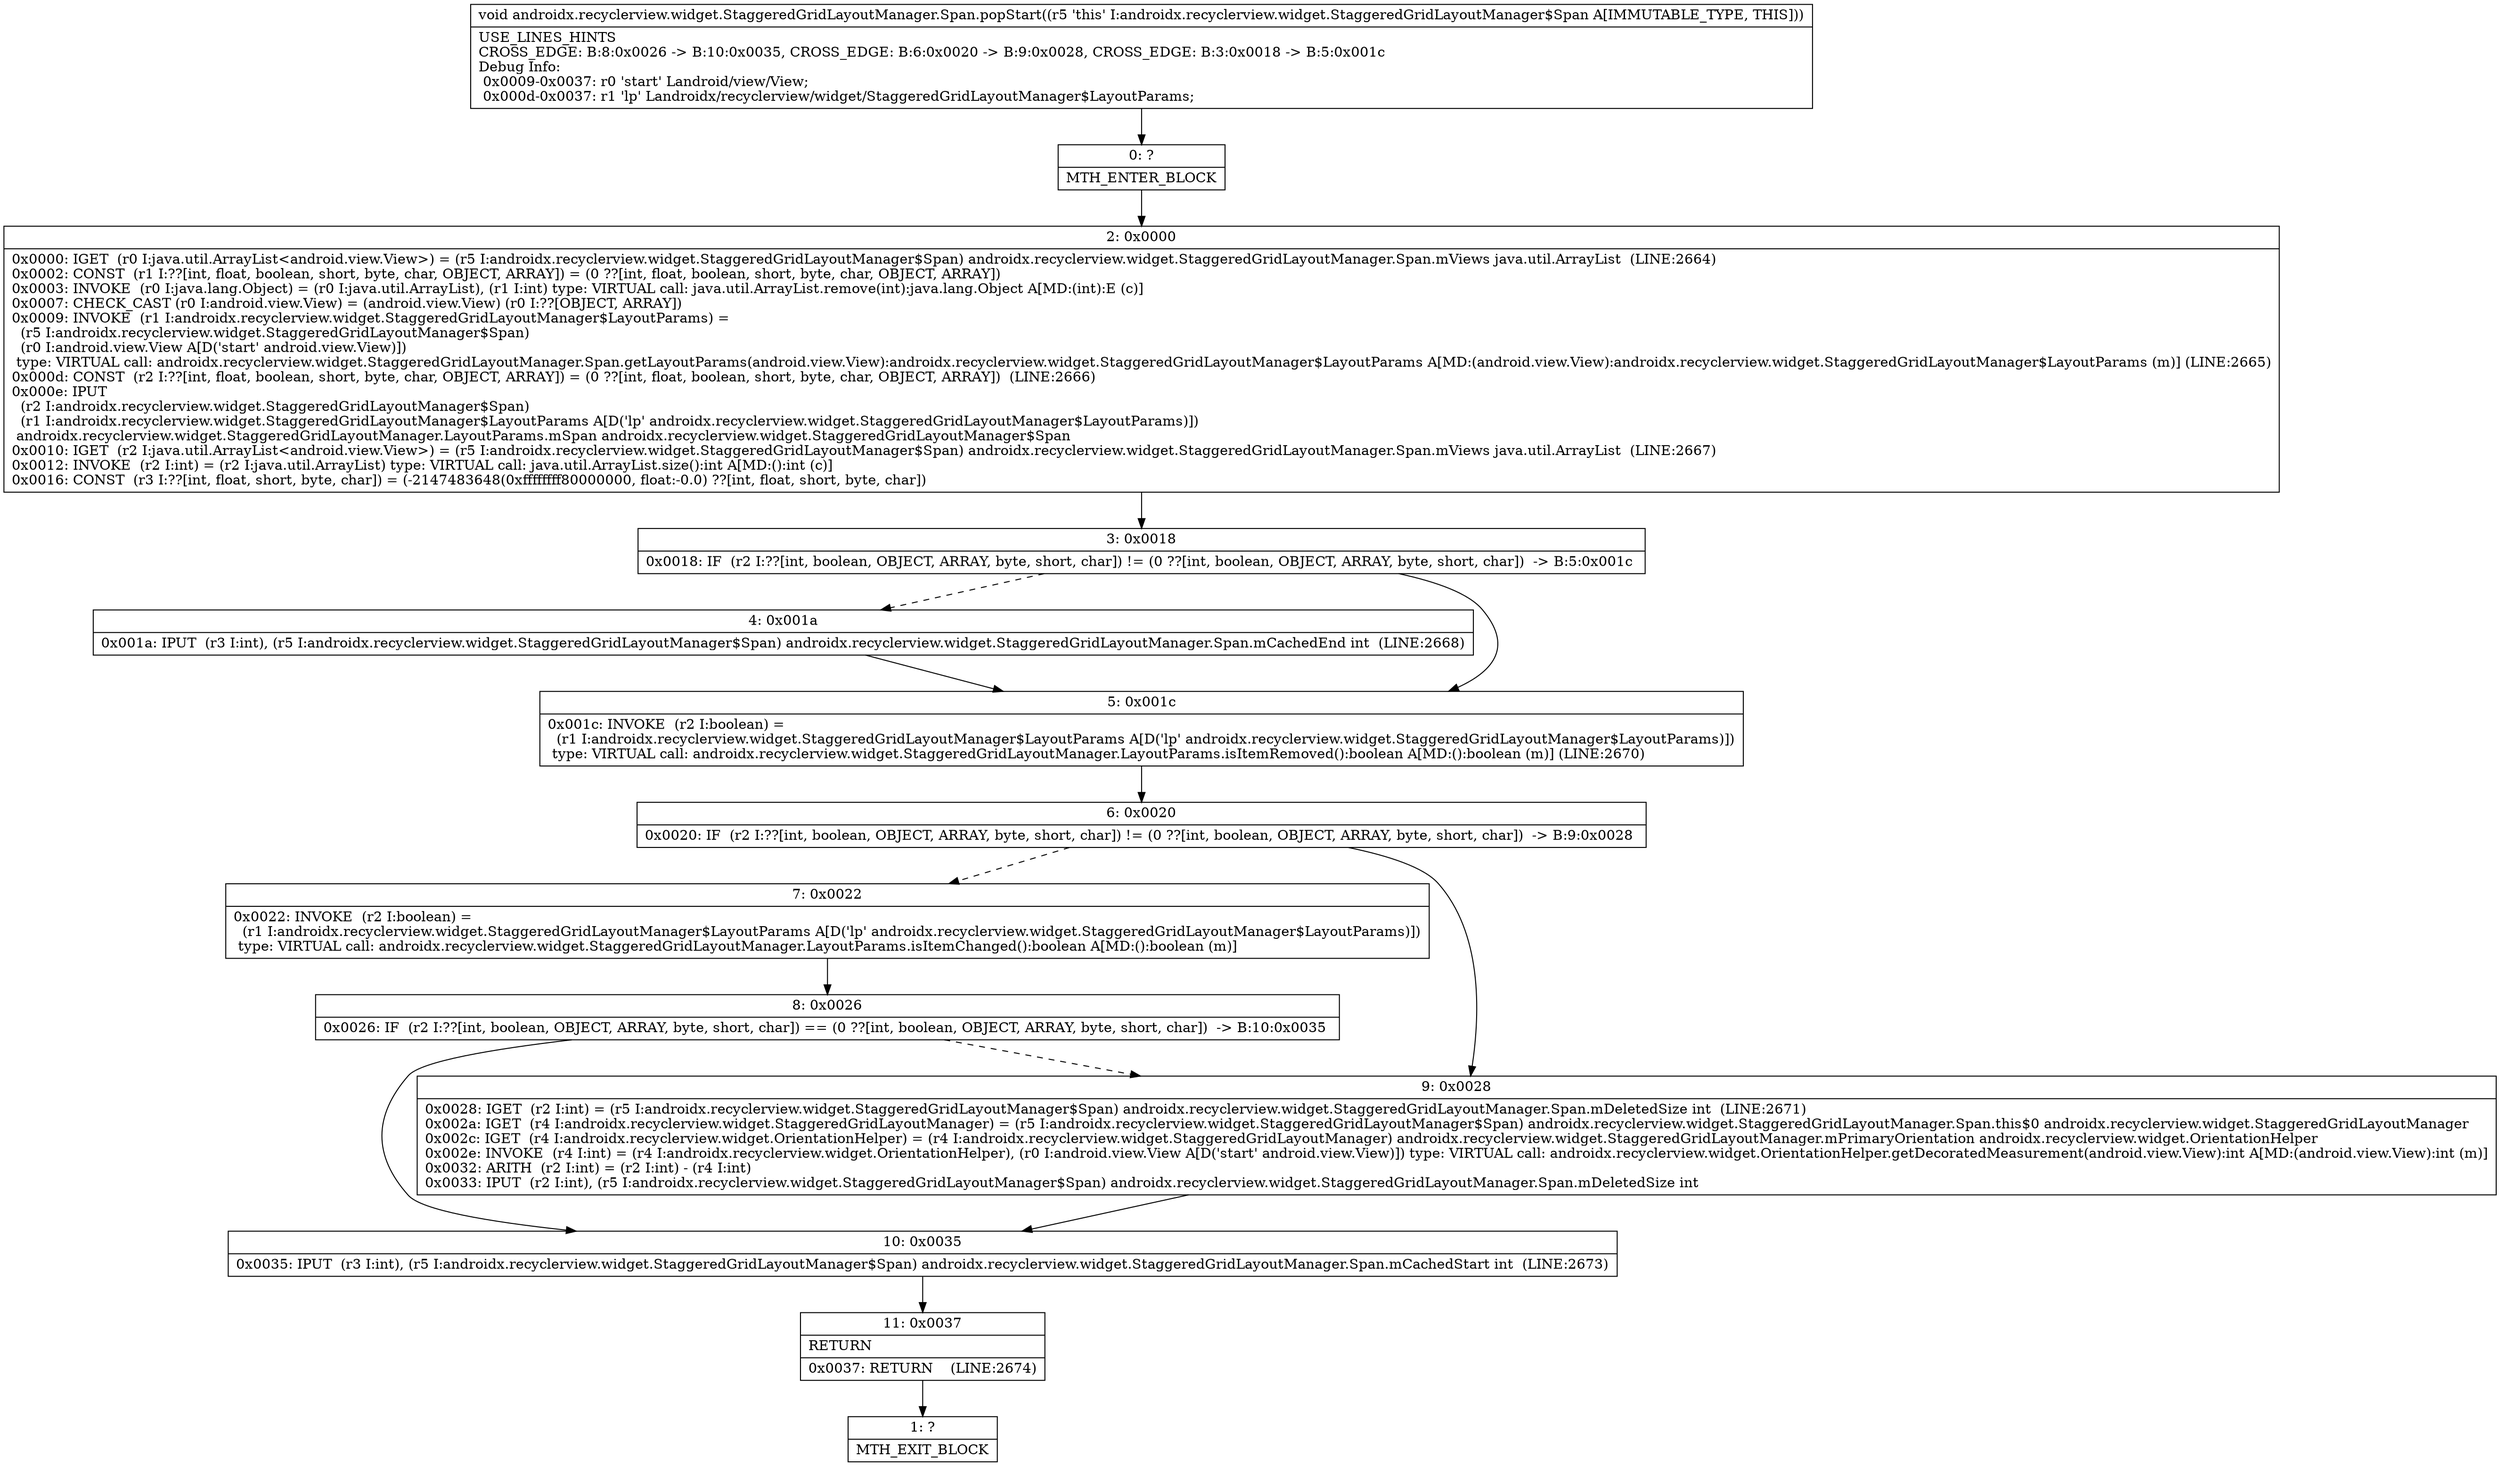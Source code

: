 digraph "CFG forandroidx.recyclerview.widget.StaggeredGridLayoutManager.Span.popStart()V" {
Node_0 [shape=record,label="{0\:\ ?|MTH_ENTER_BLOCK\l}"];
Node_2 [shape=record,label="{2\:\ 0x0000|0x0000: IGET  (r0 I:java.util.ArrayList\<android.view.View\>) = (r5 I:androidx.recyclerview.widget.StaggeredGridLayoutManager$Span) androidx.recyclerview.widget.StaggeredGridLayoutManager.Span.mViews java.util.ArrayList  (LINE:2664)\l0x0002: CONST  (r1 I:??[int, float, boolean, short, byte, char, OBJECT, ARRAY]) = (0 ??[int, float, boolean, short, byte, char, OBJECT, ARRAY]) \l0x0003: INVOKE  (r0 I:java.lang.Object) = (r0 I:java.util.ArrayList), (r1 I:int) type: VIRTUAL call: java.util.ArrayList.remove(int):java.lang.Object A[MD:(int):E (c)]\l0x0007: CHECK_CAST (r0 I:android.view.View) = (android.view.View) (r0 I:??[OBJECT, ARRAY]) \l0x0009: INVOKE  (r1 I:androidx.recyclerview.widget.StaggeredGridLayoutManager$LayoutParams) = \l  (r5 I:androidx.recyclerview.widget.StaggeredGridLayoutManager$Span)\l  (r0 I:android.view.View A[D('start' android.view.View)])\l type: VIRTUAL call: androidx.recyclerview.widget.StaggeredGridLayoutManager.Span.getLayoutParams(android.view.View):androidx.recyclerview.widget.StaggeredGridLayoutManager$LayoutParams A[MD:(android.view.View):androidx.recyclerview.widget.StaggeredGridLayoutManager$LayoutParams (m)] (LINE:2665)\l0x000d: CONST  (r2 I:??[int, float, boolean, short, byte, char, OBJECT, ARRAY]) = (0 ??[int, float, boolean, short, byte, char, OBJECT, ARRAY])  (LINE:2666)\l0x000e: IPUT  \l  (r2 I:androidx.recyclerview.widget.StaggeredGridLayoutManager$Span)\l  (r1 I:androidx.recyclerview.widget.StaggeredGridLayoutManager$LayoutParams A[D('lp' androidx.recyclerview.widget.StaggeredGridLayoutManager$LayoutParams)])\l androidx.recyclerview.widget.StaggeredGridLayoutManager.LayoutParams.mSpan androidx.recyclerview.widget.StaggeredGridLayoutManager$Span \l0x0010: IGET  (r2 I:java.util.ArrayList\<android.view.View\>) = (r5 I:androidx.recyclerview.widget.StaggeredGridLayoutManager$Span) androidx.recyclerview.widget.StaggeredGridLayoutManager.Span.mViews java.util.ArrayList  (LINE:2667)\l0x0012: INVOKE  (r2 I:int) = (r2 I:java.util.ArrayList) type: VIRTUAL call: java.util.ArrayList.size():int A[MD:():int (c)]\l0x0016: CONST  (r3 I:??[int, float, short, byte, char]) = (\-2147483648(0xffffffff80000000, float:\-0.0) ??[int, float, short, byte, char]) \l}"];
Node_3 [shape=record,label="{3\:\ 0x0018|0x0018: IF  (r2 I:??[int, boolean, OBJECT, ARRAY, byte, short, char]) != (0 ??[int, boolean, OBJECT, ARRAY, byte, short, char])  \-\> B:5:0x001c \l}"];
Node_4 [shape=record,label="{4\:\ 0x001a|0x001a: IPUT  (r3 I:int), (r5 I:androidx.recyclerview.widget.StaggeredGridLayoutManager$Span) androidx.recyclerview.widget.StaggeredGridLayoutManager.Span.mCachedEnd int  (LINE:2668)\l}"];
Node_5 [shape=record,label="{5\:\ 0x001c|0x001c: INVOKE  (r2 I:boolean) = \l  (r1 I:androidx.recyclerview.widget.StaggeredGridLayoutManager$LayoutParams A[D('lp' androidx.recyclerview.widget.StaggeredGridLayoutManager$LayoutParams)])\l type: VIRTUAL call: androidx.recyclerview.widget.StaggeredGridLayoutManager.LayoutParams.isItemRemoved():boolean A[MD:():boolean (m)] (LINE:2670)\l}"];
Node_6 [shape=record,label="{6\:\ 0x0020|0x0020: IF  (r2 I:??[int, boolean, OBJECT, ARRAY, byte, short, char]) != (0 ??[int, boolean, OBJECT, ARRAY, byte, short, char])  \-\> B:9:0x0028 \l}"];
Node_7 [shape=record,label="{7\:\ 0x0022|0x0022: INVOKE  (r2 I:boolean) = \l  (r1 I:androidx.recyclerview.widget.StaggeredGridLayoutManager$LayoutParams A[D('lp' androidx.recyclerview.widget.StaggeredGridLayoutManager$LayoutParams)])\l type: VIRTUAL call: androidx.recyclerview.widget.StaggeredGridLayoutManager.LayoutParams.isItemChanged():boolean A[MD:():boolean (m)]\l}"];
Node_8 [shape=record,label="{8\:\ 0x0026|0x0026: IF  (r2 I:??[int, boolean, OBJECT, ARRAY, byte, short, char]) == (0 ??[int, boolean, OBJECT, ARRAY, byte, short, char])  \-\> B:10:0x0035 \l}"];
Node_10 [shape=record,label="{10\:\ 0x0035|0x0035: IPUT  (r3 I:int), (r5 I:androidx.recyclerview.widget.StaggeredGridLayoutManager$Span) androidx.recyclerview.widget.StaggeredGridLayoutManager.Span.mCachedStart int  (LINE:2673)\l}"];
Node_11 [shape=record,label="{11\:\ 0x0037|RETURN\l|0x0037: RETURN    (LINE:2674)\l}"];
Node_1 [shape=record,label="{1\:\ ?|MTH_EXIT_BLOCK\l}"];
Node_9 [shape=record,label="{9\:\ 0x0028|0x0028: IGET  (r2 I:int) = (r5 I:androidx.recyclerview.widget.StaggeredGridLayoutManager$Span) androidx.recyclerview.widget.StaggeredGridLayoutManager.Span.mDeletedSize int  (LINE:2671)\l0x002a: IGET  (r4 I:androidx.recyclerview.widget.StaggeredGridLayoutManager) = (r5 I:androidx.recyclerview.widget.StaggeredGridLayoutManager$Span) androidx.recyclerview.widget.StaggeredGridLayoutManager.Span.this$0 androidx.recyclerview.widget.StaggeredGridLayoutManager \l0x002c: IGET  (r4 I:androidx.recyclerview.widget.OrientationHelper) = (r4 I:androidx.recyclerview.widget.StaggeredGridLayoutManager) androidx.recyclerview.widget.StaggeredGridLayoutManager.mPrimaryOrientation androidx.recyclerview.widget.OrientationHelper \l0x002e: INVOKE  (r4 I:int) = (r4 I:androidx.recyclerview.widget.OrientationHelper), (r0 I:android.view.View A[D('start' android.view.View)]) type: VIRTUAL call: androidx.recyclerview.widget.OrientationHelper.getDecoratedMeasurement(android.view.View):int A[MD:(android.view.View):int (m)]\l0x0032: ARITH  (r2 I:int) = (r2 I:int) \- (r4 I:int) \l0x0033: IPUT  (r2 I:int), (r5 I:androidx.recyclerview.widget.StaggeredGridLayoutManager$Span) androidx.recyclerview.widget.StaggeredGridLayoutManager.Span.mDeletedSize int \l}"];
MethodNode[shape=record,label="{void androidx.recyclerview.widget.StaggeredGridLayoutManager.Span.popStart((r5 'this' I:androidx.recyclerview.widget.StaggeredGridLayoutManager$Span A[IMMUTABLE_TYPE, THIS]))  | USE_LINES_HINTS\lCROSS_EDGE: B:8:0x0026 \-\> B:10:0x0035, CROSS_EDGE: B:6:0x0020 \-\> B:9:0x0028, CROSS_EDGE: B:3:0x0018 \-\> B:5:0x001c\lDebug Info:\l  0x0009\-0x0037: r0 'start' Landroid\/view\/View;\l  0x000d\-0x0037: r1 'lp' Landroidx\/recyclerview\/widget\/StaggeredGridLayoutManager$LayoutParams;\l}"];
MethodNode -> Node_0;Node_0 -> Node_2;
Node_2 -> Node_3;
Node_3 -> Node_4[style=dashed];
Node_3 -> Node_5;
Node_4 -> Node_5;
Node_5 -> Node_6;
Node_6 -> Node_7[style=dashed];
Node_6 -> Node_9;
Node_7 -> Node_8;
Node_8 -> Node_9[style=dashed];
Node_8 -> Node_10;
Node_10 -> Node_11;
Node_11 -> Node_1;
Node_9 -> Node_10;
}

